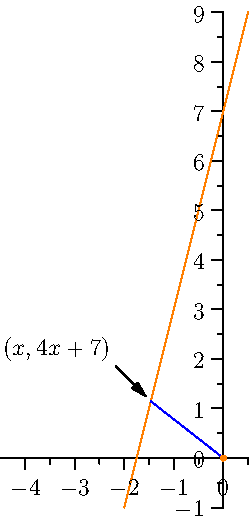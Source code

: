 import graph;

real f(real x) { return 4x+7; }
real le=-2;
real re=0.5;

real theta0 = atan(-1/4)+pi/6;
real theta1 = atan(-1/4)-pi/6;

int imax = 10;

for(int i=1; i<imax; ++i) {
  currentpicture.erase();
  size(200,260);

  real theta = theta0 + (theta1-theta0)*i/imax;
  real x0 = -7/(4-tan(theta));
  real y0 = f(x0);

  draw(graph(f,-2,0.5),orange);
  draw((0,0)--(x0,y0),blue);
  arrow("$(x,4x+7)$",(x0,y0),NW,black);
  dot((0,0),orange);

  xaxis(RightTicks);
  yaxis(LeftTicks);

  shipout("line"+(string)i,"eps");
}


